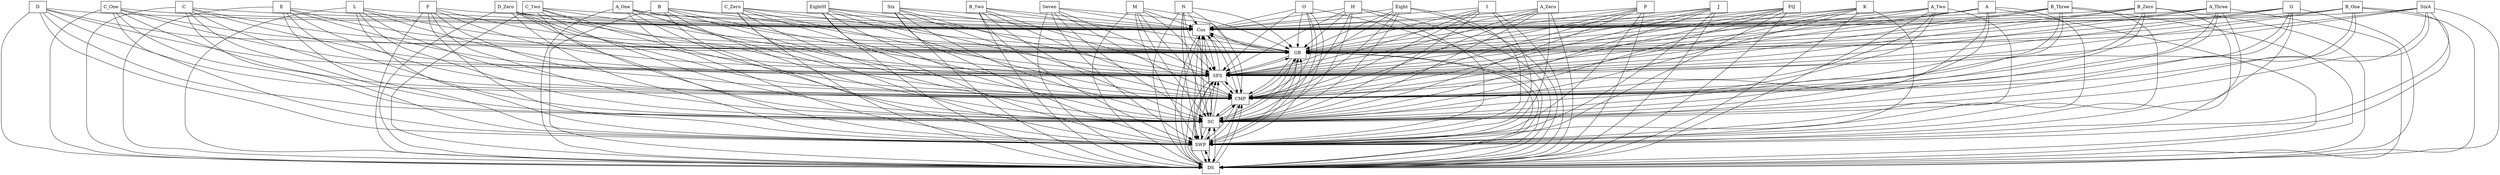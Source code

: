 digraph{
graph [rankdir=TB];
node [shape=box];
edge [arrowhead=normal];
0[label="D",]
1[label="E",]
2[label="F",]
3[label="G",]
4[label="B_One",]
5[label="A",]
6[label="B",]
7[label="Cus",]
8[label="C_One",]
9[label="GB",]
10[label="C",]
11[label="L",]
12[label="Seven",]
13[label="M",]
14[label="N",]
15[label="O",]
16[label="H",]
17[label="Eight",]
18[label="I",]
19[label="J",]
20[label="K",]
21[label="EightH",]
22[label="Six",]
23[label="B_Two",]
24[label="P",]
25[label="DS",]
26[label="FQ",]
27[label="SWP",]
28[label="A_Two",]
29[label="D_Zero",]
30[label="C_Two",]
31[label="SC",]
32[label="A_One",]
33[label="A_Three",]
34[label="B_Three",]
35[label="B_Zero",]
36[label="CMP",]
37[label="SFS",]
38[label="SixA",]
39[label="A_Zero",]
40[label="C_Zero",]
0->7[label="",]
0->9[label="",]
0->25[label="",]
0->27[label="",]
0->31[label="",]
0->36[label="",]
0->37[label="",]
1->7[label="",]
1->9[label="",]
1->25[label="",]
1->27[label="",]
1->31[label="",]
1->36[label="",]
1->37[label="",]
2->7[label="",]
2->9[label="",]
2->25[label="",]
2->27[label="",]
2->31[label="",]
2->36[label="",]
2->37[label="",]
3->7[label="",]
3->9[label="",]
3->25[label="",]
3->27[label="",]
3->31[label="",]
3->36[label="",]
3->37[label="",]
4->7[label="",]
4->9[label="",]
4->25[label="",]
4->27[label="",]
4->31[label="",]
4->36[label="",]
4->37[label="",]
5->7[label="",]
5->9[label="",]
5->25[label="",]
5->27[label="",]
5->31[label="",]
5->36[label="",]
5->37[label="",]
6->7[label="",]
6->9[label="",]
6->25[label="",]
6->27[label="",]
6->31[label="",]
6->36[label="",]
6->37[label="",]
7->9[label="",]
7->25[label="",]
7->27[label="",]
7->31[label="",]
7->36[label="",]
7->37[label="",]
8->7[label="",]
8->9[label="",]
8->25[label="",]
8->27[label="",]
8->31[label="",]
8->36[label="",]
8->37[label="",]
9->7[label="",]
9->25[label="",]
9->27[label="",]
9->31[label="",]
9->36[label="",]
9->37[label="",]
10->7[label="",]
10->9[label="",]
10->25[label="",]
10->27[label="",]
10->31[label="",]
10->36[label="",]
10->37[label="",]
11->7[label="",]
11->9[label="",]
11->25[label="",]
11->27[label="",]
11->31[label="",]
11->36[label="",]
11->37[label="",]
12->7[label="",]
12->9[label="",]
12->25[label="",]
12->27[label="",]
12->31[label="",]
12->36[label="",]
12->37[label="",]
13->7[label="",]
13->9[label="",]
13->25[label="",]
13->27[label="",]
13->31[label="",]
13->36[label="",]
13->37[label="",]
14->7[label="",]
14->9[label="",]
14->25[label="",]
14->27[label="",]
14->31[label="",]
14->36[label="",]
14->37[label="",]
15->7[label="",]
15->9[label="",]
15->25[label="",]
15->27[label="",]
15->31[label="",]
15->36[label="",]
15->37[label="",]
16->7[label="",]
16->9[label="",]
16->25[label="",]
16->27[label="",]
16->31[label="",]
16->36[label="",]
16->37[label="",]
17->7[label="",]
17->9[label="",]
17->25[label="",]
17->27[label="",]
17->31[label="",]
17->36[label="",]
17->37[label="",]
18->7[label="",]
18->9[label="",]
18->25[label="",]
18->27[label="",]
18->31[label="",]
18->36[label="",]
18->37[label="",]
19->7[label="",]
19->9[label="",]
19->25[label="",]
19->27[label="",]
19->31[label="",]
19->36[label="",]
19->37[label="",]
20->7[label="",]
20->9[label="",]
20->25[label="",]
20->27[label="",]
20->31[label="",]
20->36[label="",]
20->37[label="",]
21->7[label="",]
21->9[label="",]
21->25[label="",]
21->27[label="",]
21->31[label="",]
21->36[label="",]
21->37[label="",]
22->7[label="",]
22->9[label="",]
22->25[label="",]
22->27[label="",]
22->31[label="",]
22->36[label="",]
22->37[label="",]
23->7[label="",]
23->9[label="",]
23->25[label="",]
23->27[label="",]
23->31[label="",]
23->36[label="",]
23->37[label="",]
24->7[label="",]
24->9[label="",]
24->25[label="",]
24->27[label="",]
24->31[label="",]
24->36[label="",]
24->37[label="",]
25->7[label="",]
25->9[label="",]
25->27[label="",]
25->31[label="",]
25->36[label="",]
25->37[label="",]
26->7[label="",]
26->9[label="",]
26->25[label="",]
26->27[label="",]
26->31[label="",]
26->36[label="",]
26->37[label="",]
27->7[label="",]
27->9[label="",]
27->25[label="",]
27->31[label="",]
27->36[label="",]
27->37[label="",]
28->7[label="",]
28->9[label="",]
28->25[label="",]
28->27[label="",]
28->31[label="",]
28->36[label="",]
28->37[label="",]
29->7[label="",]
29->9[label="",]
29->25[label="",]
29->27[label="",]
29->31[label="",]
29->36[label="",]
29->37[label="",]
30->7[label="",]
30->9[label="",]
30->25[label="",]
30->27[label="",]
30->31[label="",]
30->36[label="",]
30->37[label="",]
31->7[label="",]
31->9[label="",]
31->25[label="",]
31->27[label="",]
31->36[label="",]
31->37[label="",]
32->7[label="",]
32->9[label="",]
32->25[label="",]
32->27[label="",]
32->31[label="",]
32->36[label="",]
32->37[label="",]
33->7[label="",]
33->9[label="",]
33->25[label="",]
33->27[label="",]
33->31[label="",]
33->36[label="",]
33->37[label="",]
34->7[label="",]
34->9[label="",]
34->25[label="",]
34->27[label="",]
34->31[label="",]
34->36[label="",]
34->37[label="",]
35->7[label="",]
35->9[label="",]
35->25[label="",]
35->27[label="",]
35->31[label="",]
35->36[label="",]
35->37[label="",]
36->7[label="",]
36->9[label="",]
36->25[label="",]
36->27[label="",]
36->31[label="",]
36->37[label="",]
37->7[label="",]
37->9[label="",]
37->25[label="",]
37->27[label="",]
37->31[label="",]
37->36[label="",]
38->7[label="",]
38->9[label="",]
38->25[label="",]
38->27[label="",]
38->31[label="",]
38->36[label="",]
38->37[label="",]
39->7[label="",]
39->9[label="",]
39->25[label="",]
39->27[label="",]
39->31[label="",]
39->36[label="",]
39->37[label="",]
40->7[label="",]
40->9[label="",]
40->25[label="",]
40->27[label="",]
40->31[label="",]
40->36[label="",]
40->37[label="",]
}
